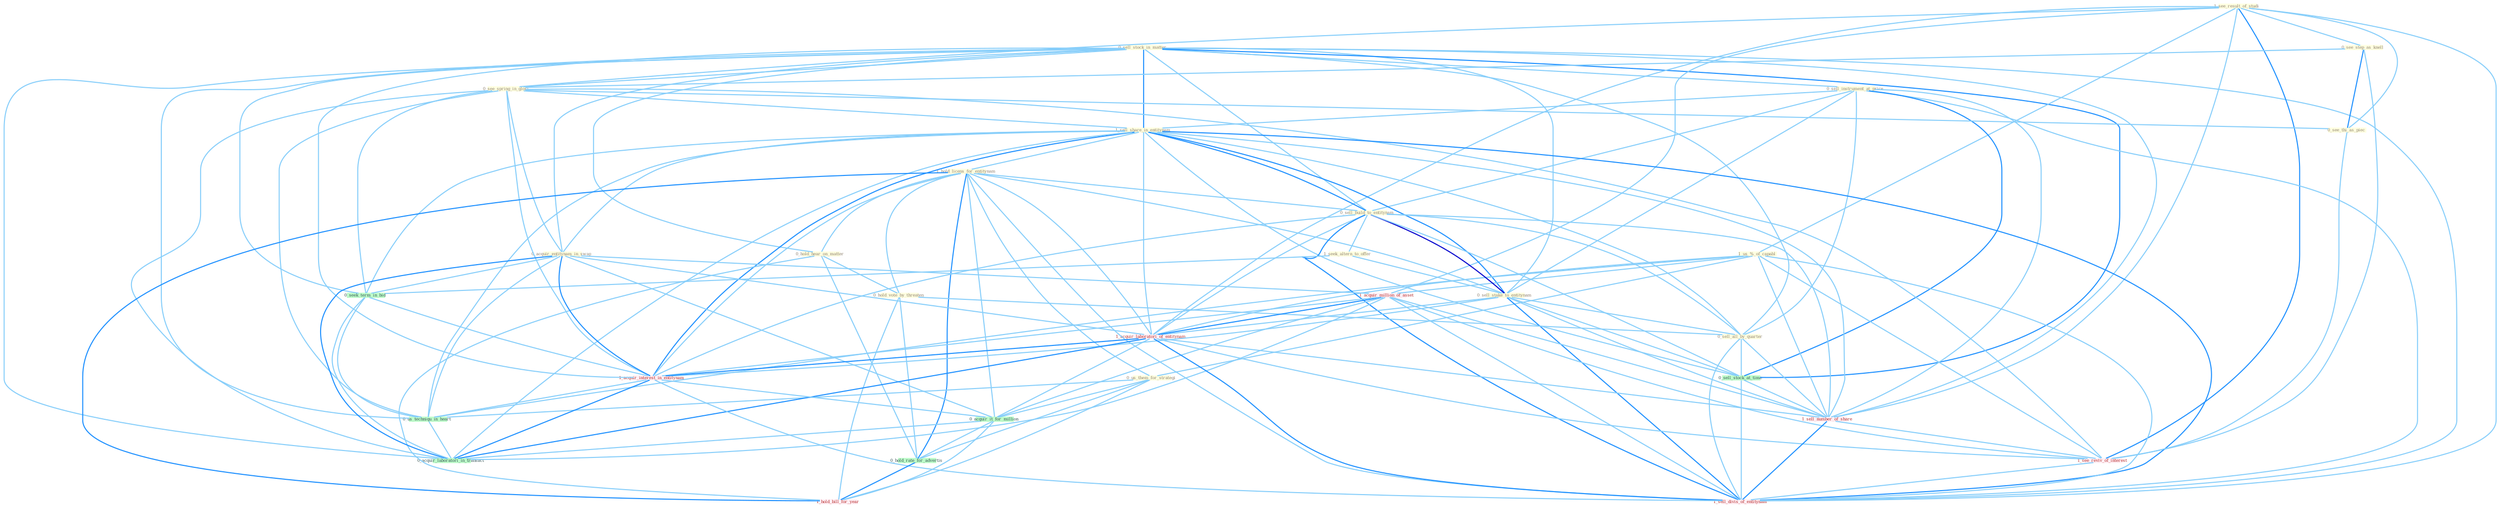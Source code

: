 Graph G{ 
    node
    [shape=polygon,style=filled,width=.5,height=.06,color="#BDFCC9",fixedsize=true,fontsize=4,
    fontcolor="#2f4f4f"];
    {node
    [color="#ffffe0", fontcolor="#8b7d6b"] "0_sell_stock_in_matter " "1_see_result_of_studi " "0_sell_instrument_at_price " "0_see_step_as_knell " "0_see_spring_in_glori " "1_sell_share_in_entitynam " "1_us_%_of_capabl " "1_hold_licens_for_entitynam " "0_sell_build_to_entitynam " "0_hold_hear_on_matter " "1_seek_altern_to_offer " "0_us_them_for_strategi " "0_sell_stake_to_entitynam " "0_see_thi_as_piec " "0_acquir_entitynam_in_swap " "0_hold_vote_by_threaten " "0_sell_all_by_quarter "}
{node [color="#fff0f5", fontcolor="#b22222"] "1_acquir_million_of_asset " "1_acquir_laboratori_of_entitynam " "1_acquir_interest_in_entitynam " "1_sell_number_of_share " "1_see_reviv_of_interest " "1_hold_bill_for_year " "1_sell_divis_of_entitynam "}
edge [color="#B0E2FF"];

	"0_sell_stock_in_matter " -- "0_sell_instrument_at_price " [w="1", color="#87cefa" ];
	"0_sell_stock_in_matter " -- "0_see_spring_in_glori " [w="1", color="#87cefa" ];
	"0_sell_stock_in_matter " -- "1_sell_share_in_entitynam " [w="2", color="#1e90ff" , len=0.8];
	"0_sell_stock_in_matter " -- "0_sell_build_to_entitynam " [w="1", color="#87cefa" ];
	"0_sell_stock_in_matter " -- "0_hold_hear_on_matter " [w="1", color="#87cefa" ];
	"0_sell_stock_in_matter " -- "0_sell_stake_to_entitynam " [w="1", color="#87cefa" ];
	"0_sell_stock_in_matter " -- "0_acquir_entitynam_in_swap " [w="1", color="#87cefa" ];
	"0_sell_stock_in_matter " -- "0_sell_all_by_quarter " [w="1", color="#87cefa" ];
	"0_sell_stock_in_matter " -- "0_seek_term_in_bid " [w="1", color="#87cefa" ];
	"0_sell_stock_in_matter " -- "1_acquir_interest_in_entitynam " [w="1", color="#87cefa" ];
	"0_sell_stock_in_matter " -- "0_us_techniqu_in_heart " [w="1", color="#87cefa" ];
	"0_sell_stock_in_matter " -- "0_acquir_laboratori_in_transact " [w="1", color="#87cefa" ];
	"0_sell_stock_in_matter " -- "0_sell_stock_at_time " [w="2", color="#1e90ff" , len=0.8];
	"0_sell_stock_in_matter " -- "1_sell_number_of_share " [w="1", color="#87cefa" ];
	"0_sell_stock_in_matter " -- "1_sell_divis_of_entitynam " [w="1", color="#87cefa" ];
	"1_see_result_of_studi " -- "0_see_step_as_knell " [w="1", color="#87cefa" ];
	"1_see_result_of_studi " -- "0_see_spring_in_glori " [w="1", color="#87cefa" ];
	"1_see_result_of_studi " -- "1_us_%_of_capabl " [w="1", color="#87cefa" ];
	"1_see_result_of_studi " -- "0_see_thi_as_piec " [w="1", color="#87cefa" ];
	"1_see_result_of_studi " -- "1_acquir_million_of_asset " [w="1", color="#87cefa" ];
	"1_see_result_of_studi " -- "1_acquir_laboratori_of_entitynam " [w="1", color="#87cefa" ];
	"1_see_result_of_studi " -- "1_sell_number_of_share " [w="1", color="#87cefa" ];
	"1_see_result_of_studi " -- "1_see_reviv_of_interest " [w="2", color="#1e90ff" , len=0.8];
	"1_see_result_of_studi " -- "1_sell_divis_of_entitynam " [w="1", color="#87cefa" ];
	"0_sell_instrument_at_price " -- "1_sell_share_in_entitynam " [w="1", color="#87cefa" ];
	"0_sell_instrument_at_price " -- "0_sell_build_to_entitynam " [w="1", color="#87cefa" ];
	"0_sell_instrument_at_price " -- "0_sell_stake_to_entitynam " [w="1", color="#87cefa" ];
	"0_sell_instrument_at_price " -- "0_sell_all_by_quarter " [w="1", color="#87cefa" ];
	"0_sell_instrument_at_price " -- "0_sell_stock_at_time " [w="2", color="#1e90ff" , len=0.8];
	"0_sell_instrument_at_price " -- "1_sell_number_of_share " [w="1", color="#87cefa" ];
	"0_sell_instrument_at_price " -- "1_sell_divis_of_entitynam " [w="1", color="#87cefa" ];
	"0_see_step_as_knell " -- "0_see_spring_in_glori " [w="1", color="#87cefa" ];
	"0_see_step_as_knell " -- "0_see_thi_as_piec " [w="2", color="#1e90ff" , len=0.8];
	"0_see_step_as_knell " -- "1_see_reviv_of_interest " [w="1", color="#87cefa" ];
	"0_see_spring_in_glori " -- "1_sell_share_in_entitynam " [w="1", color="#87cefa" ];
	"0_see_spring_in_glori " -- "0_see_thi_as_piec " [w="1", color="#87cefa" ];
	"0_see_spring_in_glori " -- "0_acquir_entitynam_in_swap " [w="1", color="#87cefa" ];
	"0_see_spring_in_glori " -- "0_seek_term_in_bid " [w="1", color="#87cefa" ];
	"0_see_spring_in_glori " -- "1_acquir_interest_in_entitynam " [w="1", color="#87cefa" ];
	"0_see_spring_in_glori " -- "0_us_techniqu_in_heart " [w="1", color="#87cefa" ];
	"0_see_spring_in_glori " -- "0_acquir_laboratori_in_transact " [w="1", color="#87cefa" ];
	"0_see_spring_in_glori " -- "1_see_reviv_of_interest " [w="1", color="#87cefa" ];
	"1_sell_share_in_entitynam " -- "1_hold_licens_for_entitynam " [w="1", color="#87cefa" ];
	"1_sell_share_in_entitynam " -- "0_sell_build_to_entitynam " [w="2", color="#1e90ff" , len=0.8];
	"1_sell_share_in_entitynam " -- "0_sell_stake_to_entitynam " [w="2", color="#1e90ff" , len=0.8];
	"1_sell_share_in_entitynam " -- "0_acquir_entitynam_in_swap " [w="1", color="#87cefa" ];
	"1_sell_share_in_entitynam " -- "0_sell_all_by_quarter " [w="1", color="#87cefa" ];
	"1_sell_share_in_entitynam " -- "1_acquir_laboratori_of_entitynam " [w="1", color="#87cefa" ];
	"1_sell_share_in_entitynam " -- "0_seek_term_in_bid " [w="1", color="#87cefa" ];
	"1_sell_share_in_entitynam " -- "1_acquir_interest_in_entitynam " [w="2", color="#1e90ff" , len=0.8];
	"1_sell_share_in_entitynam " -- "0_us_techniqu_in_heart " [w="1", color="#87cefa" ];
	"1_sell_share_in_entitynam " -- "0_acquir_laboratori_in_transact " [w="1", color="#87cefa" ];
	"1_sell_share_in_entitynam " -- "0_sell_stock_at_time " [w="1", color="#87cefa" ];
	"1_sell_share_in_entitynam " -- "1_sell_number_of_share " [w="1", color="#87cefa" ];
	"1_sell_share_in_entitynam " -- "1_sell_divis_of_entitynam " [w="2", color="#1e90ff" , len=0.8];
	"1_us_%_of_capabl " -- "0_us_them_for_strategi " [w="1", color="#87cefa" ];
	"1_us_%_of_capabl " -- "1_acquir_million_of_asset " [w="1", color="#87cefa" ];
	"1_us_%_of_capabl " -- "1_acquir_laboratori_of_entitynam " [w="1", color="#87cefa" ];
	"1_us_%_of_capabl " -- "0_us_techniqu_in_heart " [w="1", color="#87cefa" ];
	"1_us_%_of_capabl " -- "1_sell_number_of_share " [w="1", color="#87cefa" ];
	"1_us_%_of_capabl " -- "1_see_reviv_of_interest " [w="1", color="#87cefa" ];
	"1_us_%_of_capabl " -- "1_sell_divis_of_entitynam " [w="1", color="#87cefa" ];
	"1_hold_licens_for_entitynam " -- "0_sell_build_to_entitynam " [w="1", color="#87cefa" ];
	"1_hold_licens_for_entitynam " -- "0_hold_hear_on_matter " [w="1", color="#87cefa" ];
	"1_hold_licens_for_entitynam " -- "0_us_them_for_strategi " [w="1", color="#87cefa" ];
	"1_hold_licens_for_entitynam " -- "0_sell_stake_to_entitynam " [w="1", color="#87cefa" ];
	"1_hold_licens_for_entitynam " -- "0_hold_vote_by_threaten " [w="1", color="#87cefa" ];
	"1_hold_licens_for_entitynam " -- "1_acquir_laboratori_of_entitynam " [w="1", color="#87cefa" ];
	"1_hold_licens_for_entitynam " -- "1_acquir_interest_in_entitynam " [w="1", color="#87cefa" ];
	"1_hold_licens_for_entitynam " -- "0_acquir_it_for_million " [w="1", color="#87cefa" ];
	"1_hold_licens_for_entitynam " -- "0_hold_rate_for_advertis " [w="2", color="#1e90ff" , len=0.8];
	"1_hold_licens_for_entitynam " -- "1_hold_bill_for_year " [w="2", color="#1e90ff" , len=0.8];
	"1_hold_licens_for_entitynam " -- "1_sell_divis_of_entitynam " [w="1", color="#87cefa" ];
	"0_sell_build_to_entitynam " -- "1_seek_altern_to_offer " [w="1", color="#87cefa" ];
	"0_sell_build_to_entitynam " -- "0_sell_stake_to_entitynam " [w="3", color="#0000cd" , len=0.6];
	"0_sell_build_to_entitynam " -- "0_sell_all_by_quarter " [w="1", color="#87cefa" ];
	"0_sell_build_to_entitynam " -- "1_acquir_laboratori_of_entitynam " [w="1", color="#87cefa" ];
	"0_sell_build_to_entitynam " -- "1_acquir_interest_in_entitynam " [w="1", color="#87cefa" ];
	"0_sell_build_to_entitynam " -- "0_sell_stock_at_time " [w="1", color="#87cefa" ];
	"0_sell_build_to_entitynam " -- "1_sell_number_of_share " [w="1", color="#87cefa" ];
	"0_sell_build_to_entitynam " -- "1_sell_divis_of_entitynam " [w="2", color="#1e90ff" , len=0.8];
	"0_hold_hear_on_matter " -- "0_hold_vote_by_threaten " [w="1", color="#87cefa" ];
	"0_hold_hear_on_matter " -- "0_hold_rate_for_advertis " [w="1", color="#87cefa" ];
	"0_hold_hear_on_matter " -- "1_hold_bill_for_year " [w="1", color="#87cefa" ];
	"1_seek_altern_to_offer " -- "0_sell_stake_to_entitynam " [w="1", color="#87cefa" ];
	"1_seek_altern_to_offer " -- "0_seek_term_in_bid " [w="1", color="#87cefa" ];
	"0_us_them_for_strategi " -- "0_us_techniqu_in_heart " [w="1", color="#87cefa" ];
	"0_us_them_for_strategi " -- "0_acquir_it_for_million " [w="1", color="#87cefa" ];
	"0_us_them_for_strategi " -- "0_hold_rate_for_advertis " [w="1", color="#87cefa" ];
	"0_us_them_for_strategi " -- "1_hold_bill_for_year " [w="1", color="#87cefa" ];
	"0_sell_stake_to_entitynam " -- "0_sell_all_by_quarter " [w="1", color="#87cefa" ];
	"0_sell_stake_to_entitynam " -- "1_acquir_laboratori_of_entitynam " [w="1", color="#87cefa" ];
	"0_sell_stake_to_entitynam " -- "1_acquir_interest_in_entitynam " [w="1", color="#87cefa" ];
	"0_sell_stake_to_entitynam " -- "0_sell_stock_at_time " [w="1", color="#87cefa" ];
	"0_sell_stake_to_entitynam " -- "1_sell_number_of_share " [w="1", color="#87cefa" ];
	"0_sell_stake_to_entitynam " -- "1_sell_divis_of_entitynam " [w="2", color="#1e90ff" , len=0.8];
	"0_see_thi_as_piec " -- "1_see_reviv_of_interest " [w="1", color="#87cefa" ];
	"0_acquir_entitynam_in_swap " -- "1_acquir_million_of_asset " [w="1", color="#87cefa" ];
	"0_acquir_entitynam_in_swap " -- "1_acquir_laboratori_of_entitynam " [w="1", color="#87cefa" ];
	"0_acquir_entitynam_in_swap " -- "0_seek_term_in_bid " [w="1", color="#87cefa" ];
	"0_acquir_entitynam_in_swap " -- "1_acquir_interest_in_entitynam " [w="2", color="#1e90ff" , len=0.8];
	"0_acquir_entitynam_in_swap " -- "0_us_techniqu_in_heart " [w="1", color="#87cefa" ];
	"0_acquir_entitynam_in_swap " -- "0_acquir_it_for_million " [w="1", color="#87cefa" ];
	"0_acquir_entitynam_in_swap " -- "0_acquir_laboratori_in_transact " [w="2", color="#1e90ff" , len=0.8];
	"0_hold_vote_by_threaten " -- "0_sell_all_by_quarter " [w="1", color="#87cefa" ];
	"0_hold_vote_by_threaten " -- "0_hold_rate_for_advertis " [w="1", color="#87cefa" ];
	"0_hold_vote_by_threaten " -- "1_hold_bill_for_year " [w="1", color="#87cefa" ];
	"0_sell_all_by_quarter " -- "0_sell_stock_at_time " [w="1", color="#87cefa" ];
	"0_sell_all_by_quarter " -- "1_sell_number_of_share " [w="1", color="#87cefa" ];
	"0_sell_all_by_quarter " -- "1_sell_divis_of_entitynam " [w="1", color="#87cefa" ];
	"1_acquir_million_of_asset " -- "1_acquir_laboratori_of_entitynam " [w="2", color="#1e90ff" , len=0.8];
	"1_acquir_million_of_asset " -- "1_acquir_interest_in_entitynam " [w="1", color="#87cefa" ];
	"1_acquir_million_of_asset " -- "0_acquir_it_for_million " [w="1", color="#87cefa" ];
	"1_acquir_million_of_asset " -- "0_acquir_laboratori_in_transact " [w="1", color="#87cefa" ];
	"1_acquir_million_of_asset " -- "1_sell_number_of_share " [w="1", color="#87cefa" ];
	"1_acquir_million_of_asset " -- "1_see_reviv_of_interest " [w="1", color="#87cefa" ];
	"1_acquir_million_of_asset " -- "1_sell_divis_of_entitynam " [w="1", color="#87cefa" ];
	"1_acquir_laboratori_of_entitynam " -- "1_acquir_interest_in_entitynam " [w="2", color="#1e90ff" , len=0.8];
	"1_acquir_laboratori_of_entitynam " -- "0_acquir_it_for_million " [w="1", color="#87cefa" ];
	"1_acquir_laboratori_of_entitynam " -- "0_acquir_laboratori_in_transact " [w="2", color="#1e90ff" , len=0.8];
	"1_acquir_laboratori_of_entitynam " -- "1_sell_number_of_share " [w="1", color="#87cefa" ];
	"1_acquir_laboratori_of_entitynam " -- "1_see_reviv_of_interest " [w="1", color="#87cefa" ];
	"1_acquir_laboratori_of_entitynam " -- "1_sell_divis_of_entitynam " [w="2", color="#1e90ff" , len=0.8];
	"0_seek_term_in_bid " -- "1_acquir_interest_in_entitynam " [w="1", color="#87cefa" ];
	"0_seek_term_in_bid " -- "0_us_techniqu_in_heart " [w="1", color="#87cefa" ];
	"0_seek_term_in_bid " -- "0_acquir_laboratori_in_transact " [w="1", color="#87cefa" ];
	"1_acquir_interest_in_entitynam " -- "0_us_techniqu_in_heart " [w="1", color="#87cefa" ];
	"1_acquir_interest_in_entitynam " -- "0_acquir_it_for_million " [w="1", color="#87cefa" ];
	"1_acquir_interest_in_entitynam " -- "0_acquir_laboratori_in_transact " [w="2", color="#1e90ff" , len=0.8];
	"1_acquir_interest_in_entitynam " -- "1_sell_divis_of_entitynam " [w="1", color="#87cefa" ];
	"0_us_techniqu_in_heart " -- "0_acquir_laboratori_in_transact " [w="1", color="#87cefa" ];
	"0_acquir_it_for_million " -- "0_hold_rate_for_advertis " [w="1", color="#87cefa" ];
	"0_acquir_it_for_million " -- "0_acquir_laboratori_in_transact " [w="1", color="#87cefa" ];
	"0_acquir_it_for_million " -- "1_hold_bill_for_year " [w="1", color="#87cefa" ];
	"0_hold_rate_for_advertis " -- "1_hold_bill_for_year " [w="2", color="#1e90ff" , len=0.8];
	"0_sell_stock_at_time " -- "1_sell_number_of_share " [w="1", color="#87cefa" ];
	"0_sell_stock_at_time " -- "1_sell_divis_of_entitynam " [w="1", color="#87cefa" ];
	"1_sell_number_of_share " -- "1_see_reviv_of_interest " [w="1", color="#87cefa" ];
	"1_sell_number_of_share " -- "1_sell_divis_of_entitynam " [w="2", color="#1e90ff" , len=0.8];
	"1_see_reviv_of_interest " -- "1_sell_divis_of_entitynam " [w="1", color="#87cefa" ];
}